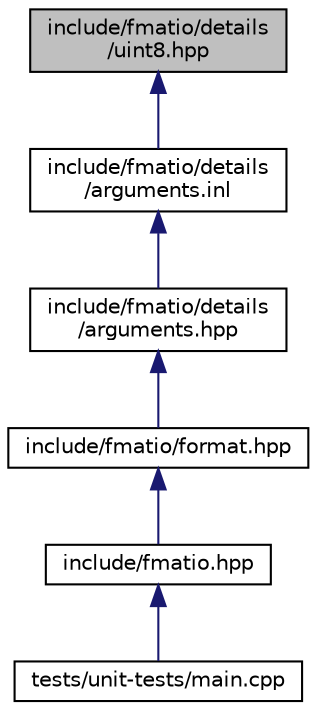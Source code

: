 digraph "include/fmatio/details/uint8.hpp"
{
 // LATEX_PDF_SIZE
  edge [fontname="Helvetica",fontsize="10",labelfontname="Helvetica",labelfontsize="10"];
  node [fontname="Helvetica",fontsize="10",shape=record];
  Node1 [label="include/fmatio/details\l/uint8.hpp",height=0.2,width=0.4,color="black", fillcolor="grey75", style="filled", fontcolor="black",tooltip=" "];
  Node1 -> Node2 [dir="back",color="midnightblue",fontsize="10",style="solid",fontname="Helvetica"];
  Node2 [label="include/fmatio/details\l/arguments.inl",height=0.2,width=0.4,color="black", fillcolor="white", style="filled",URL="$arguments_8inl.html",tooltip=" "];
  Node2 -> Node3 [dir="back",color="midnightblue",fontsize="10",style="solid",fontname="Helvetica"];
  Node3 [label="include/fmatio/details\l/arguments.hpp",height=0.2,width=0.4,color="black", fillcolor="white", style="filled",URL="$arguments_8hpp.html",tooltip=" "];
  Node3 -> Node4 [dir="back",color="midnightblue",fontsize="10",style="solid",fontname="Helvetica"];
  Node4 [label="include/fmatio/format.hpp",height=0.2,width=0.4,color="black", fillcolor="white", style="filled",URL="$format_8hpp.html",tooltip=" "];
  Node4 -> Node5 [dir="back",color="midnightblue",fontsize="10",style="solid",fontname="Helvetica"];
  Node5 [label="include/fmatio.hpp",height=0.2,width=0.4,color="black", fillcolor="white", style="filled",URL="$fmatio_8hpp.html",tooltip=" "];
  Node5 -> Node6 [dir="back",color="midnightblue",fontsize="10",style="solid",fontname="Helvetica"];
  Node6 [label="tests/unit-tests/main.cpp",height=0.2,width=0.4,color="black", fillcolor="white", style="filled",URL="$main_8cpp_source.html",tooltip=" "];
}
